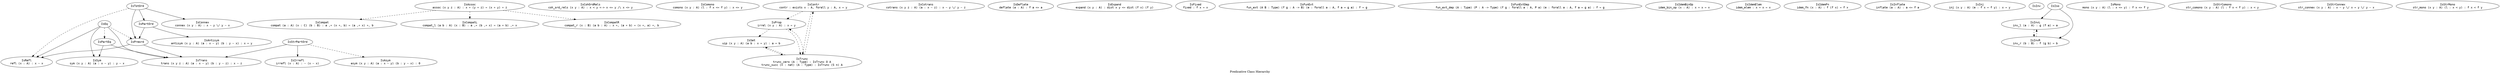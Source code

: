 digraph Is {
  label = "Predicative Class Hierarchy"

  node [fontname = monospace]

  IsAntisym [label = "\N\nantisym (x y : A) (a : x ~ y) (b : y ~ x) : x = y"]
  IsAssoc [label = "\N\nassoc (x y z : A) : x + (y + z) = (x + y) + z"]
  IsAsym [label = "\N\nasym (x y : A) (a : x ~ y) (b : y ~ x) : 0"]
  IsCohOrdRels [label = "\N\ncoh_ord_rels (x y : A) : x < y <-> x <= y /\\ x <> y"]
  IsComono [label = "\N\ncomono (x y : A) (l : f x <= f y) : x <= y"]
  IsCompat [label = "\N\ncompat (a : A) (x : C) (b : B) : a ,+ (x +, b) = (a ,+ x) +, b"]
  IsCompatL [label = "\N\ncompat_l (a b : A) (x : B) : a ,+ (b ,+ x) = (a + b) ,+ x"]
  IsCompatR [label = "\N\ncompat_r (x : B) (a b : A) : x +, (a + b) = (x +, a) +, b"]
  IsConnex [label = "\N\nconnex (x y : A) : x ~ y \\/ y ~ x"]
  IsContr [label = "\N\ncontr : exists x : A, forall y : A, x = y"]
  IsCotrans [label = "\N\ncotrans (x y z : A) (a : x ~ z) : x ~ y \\/ y ~ z"]
  IsDeflate [label = "\N\ndeflate (a : A) : f a <= a"]
  IsEq [label = "\N"]
  IsExpand [label = "\N\ncontract (x y : A) : dist (f x) (f y) <= dist x y"]
  IsExpand [label = "\N\nexpand (x y : A) : dist x y <= dist (f x) (f y)"]
  IsFixed [label = "\N\nfixed : f x = x"]
  IsFunExt [label = "\N\nfun_ext (A B : Type) (f g : A -> B) (e : forall a : A, f a = g a) : f = g"]
  IsFunExtDep [label = "\N\nfun_ext_dep (A : Type) (P : A -> Type) (f g : forall a : A, P a) (e : forall a : A, f a = g a) : f = g"]
  IsIdemBinOp [label = "\N\nidem_bin_op (x : A) : x + x = x"]
  IsIdemElem [label = "\N\nidem_elem : x + x = x"]
  IsIdemFn [label = "\N\nidem_fn (x : A) : f (f x) = f x"]
  IsInflate [label = "\N\ninflate (a : A) : a <= f a"]
  IsInj [label = "\N\ninj (x y : A) (e : f x = f y) : x = y"]
  IsInv [label = "\N"]
  IsInvL [label = "\N\ninv_l (a : A) : g (f a) = a"]
  IsInvR [label = "\N\ninv_r (b : B) : f (g b) = b"]
  IsIrrefl [label = "\N\nirrefl (x : A) : ~ (x ~ x)"]
  IsIso [label = "\N"]
  IsMono [label = "\N\nmono (x y : A) (l : x <= y) : f x <= f y"]
  IsPartEq [label = "\N"]
  IsPartOrd [label = "\N"]
  IsPreord [label = "\N"]
  IsProp [label = "\N\nirrel (x y : A) : x = y"]
  IsRefl [label = "\N\nrefl (x : A) : x ~ x"]
  IsSet [label = "\N\nuip (x y : A) (a b : x = y) : a = b"]
  IsStrComono [label = "\N\nstr_comono (x y : A) (l : f x < f y) : x < y"]
  IsStrConnex [label = "\N\nstr_connex (x y : A) : x ~ y \\/ x = y \\/ y ~ x"]
  IsStrMono [label = "\N\nstr_mono (x y : A) (l : x < y) : f x < f y"]
  IsSym [label = "\N\nsym (x y : A) (a : x ~ y) : y ~ x"]
  IsTotOrd [label = "\N"]
  IsTrans [label = "\N\ntrans (x y z : A) (a : x ~ y) (b : y ~ z) : x ~ z"]
  IsTrunc [label = "\N\ntrunc_zero (A : Type) : IsTrunc O A\ntrunc_succ (n : nat) (A : Type) : IsTrunc (S n) A"]

  // Superclasses and Substructures

  edge [style = solid]

  // This Library

  IsIso -> IsInvL
  IsIso -> IsInvR
  IsTotOrd -> IsConnex
  IsTotOrd -> IsPartOrd
  IsTotOrd -> IsPreord

  // Other Libraries

  IsEq -> IsRefl
  IsEq -> IsSym
  IsEq -> IsTrans
  IsPartEq -> IsSym
  IsPartEq -> IsTrans
  IsPartOrd -> IsAntisym
  IsPartOrd -> IsPreord
  IsPreord -> IsRefl
  IsPreord -> IsTrans
  IsStrPartOrd -> IsIrrefl
  IsStrPartOrd -> IsTrans

  // Subclasses and Instances

  edge [style = dashed]

  // This Library

  IsAssoc -> IsCompat
  IsAssoc -> IsCompatL
  IsAssoc -> IsCompatR
  IsContr -> IsProp
  IsContr -> IsTrunc
  IsInvL -> IsInvR
  IsInvR -> IsInvL
  IsProp -> IsSet
  IsProp -> IsTrunc
  IsSet -> IsTrunc
  IsTotOrd -> IsRefl
  IsTrunc -> IsContr
  IsTrunc -> IsProp
  IsTrunc -> IsSet

  // Other Libraries

  IsEq -> IsPartEq
  IsEq -> IsPreord
  IsStrPartOrd -> IsAsym
}
